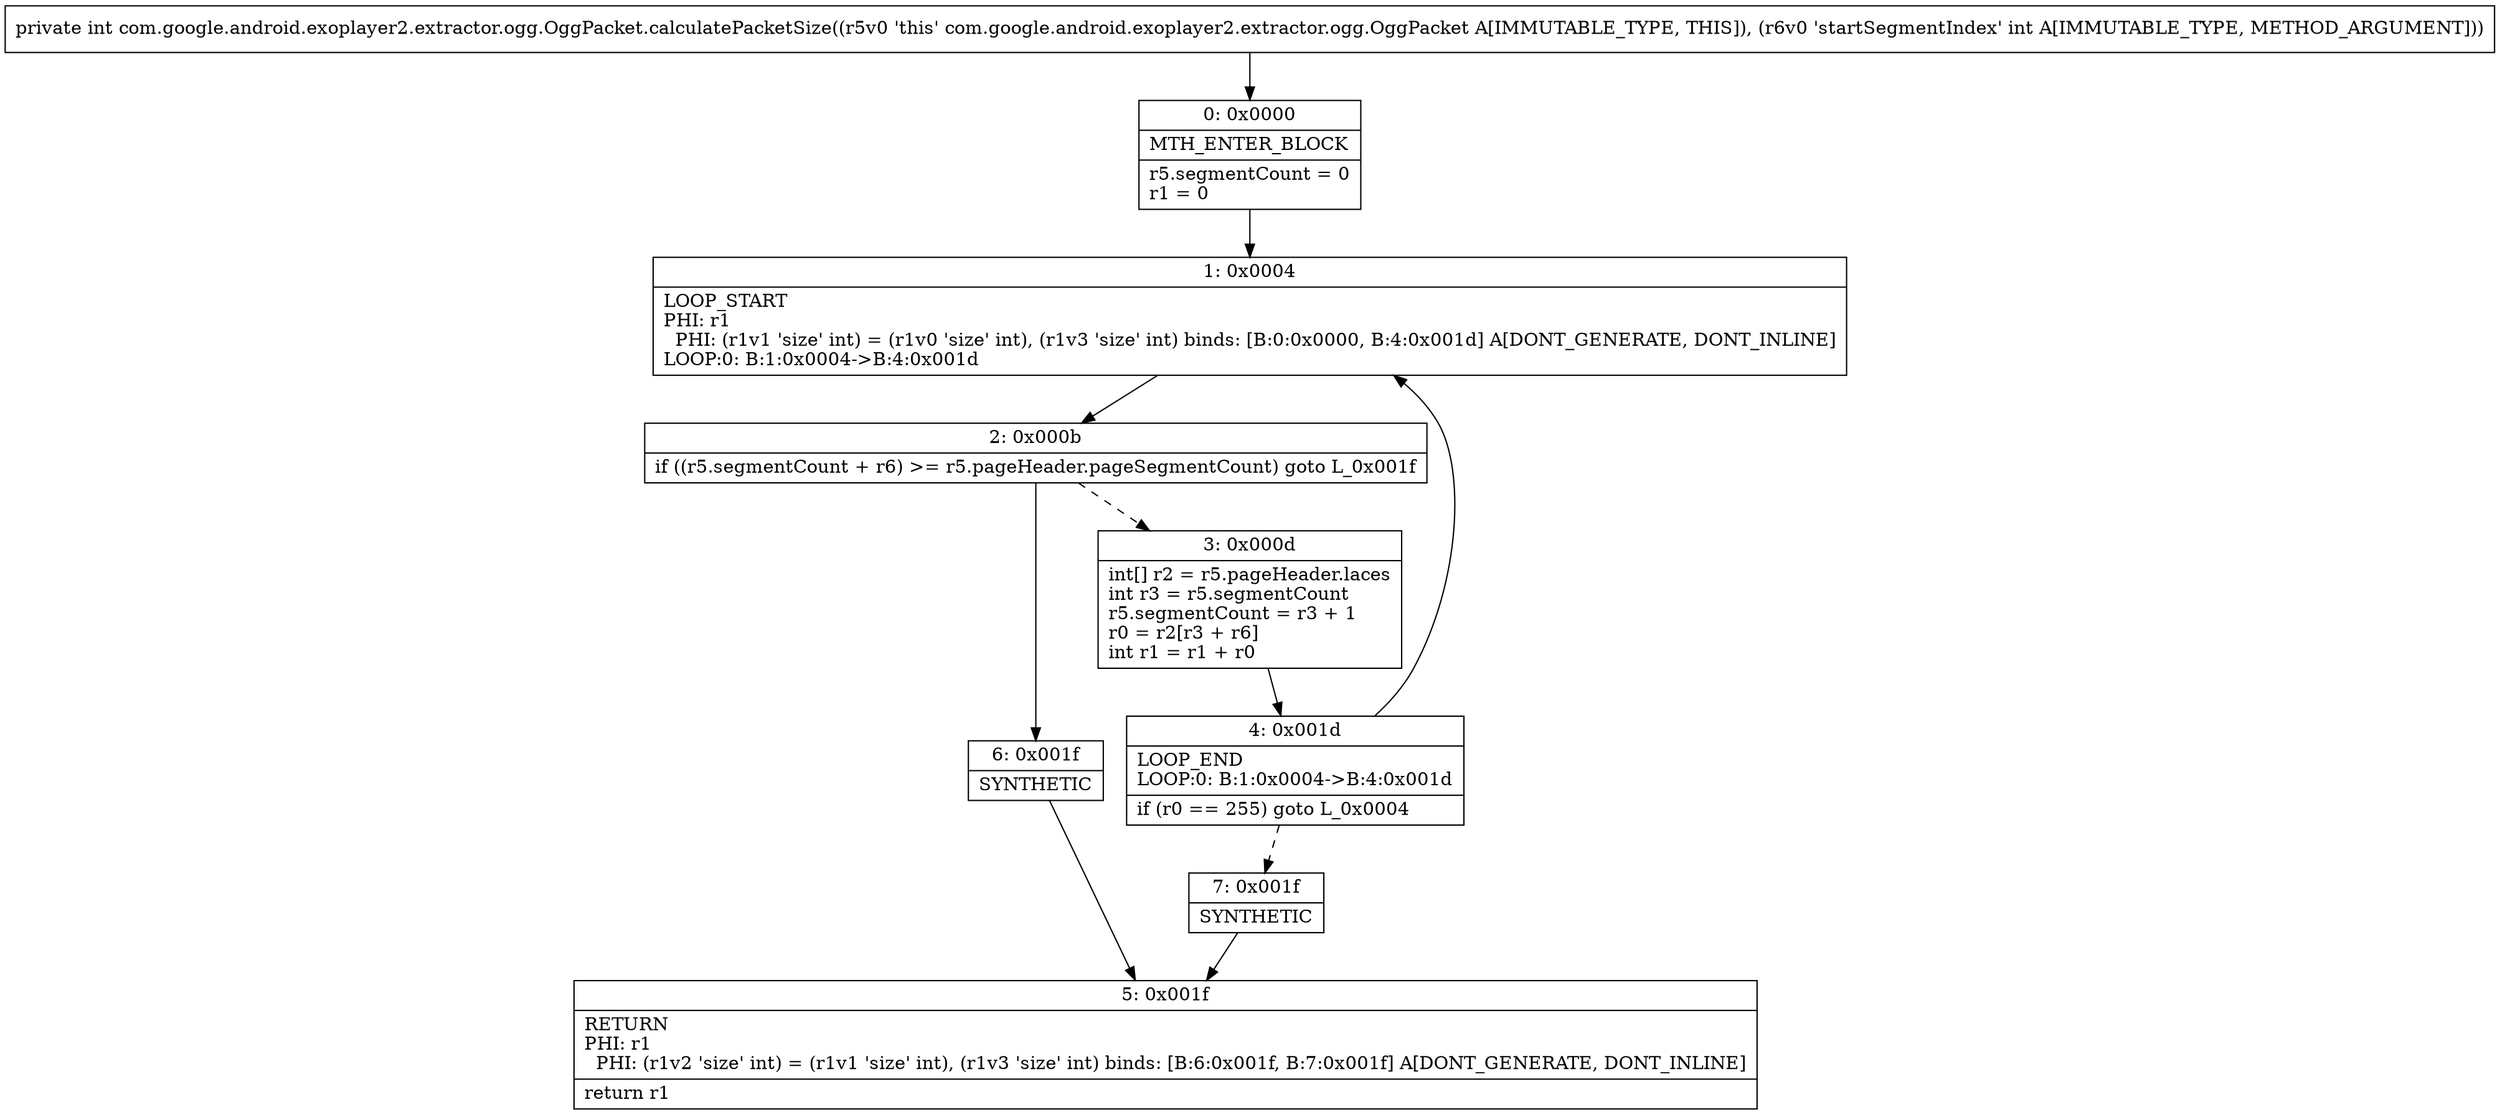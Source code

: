 digraph "CFG forcom.google.android.exoplayer2.extractor.ogg.OggPacket.calculatePacketSize(I)I" {
Node_0 [shape=record,label="{0\:\ 0x0000|MTH_ENTER_BLOCK\l|r5.segmentCount = 0\lr1 = 0\l}"];
Node_1 [shape=record,label="{1\:\ 0x0004|LOOP_START\lPHI: r1 \l  PHI: (r1v1 'size' int) = (r1v0 'size' int), (r1v3 'size' int) binds: [B:0:0x0000, B:4:0x001d] A[DONT_GENERATE, DONT_INLINE]\lLOOP:0: B:1:0x0004\-\>B:4:0x001d\l}"];
Node_2 [shape=record,label="{2\:\ 0x000b|if ((r5.segmentCount + r6) \>= r5.pageHeader.pageSegmentCount) goto L_0x001f\l}"];
Node_3 [shape=record,label="{3\:\ 0x000d|int[] r2 = r5.pageHeader.laces\lint r3 = r5.segmentCount\lr5.segmentCount = r3 + 1\lr0 = r2[r3 + r6]\lint r1 = r1 + r0\l}"];
Node_4 [shape=record,label="{4\:\ 0x001d|LOOP_END\lLOOP:0: B:1:0x0004\-\>B:4:0x001d\l|if (r0 == 255) goto L_0x0004\l}"];
Node_5 [shape=record,label="{5\:\ 0x001f|RETURN\lPHI: r1 \l  PHI: (r1v2 'size' int) = (r1v1 'size' int), (r1v3 'size' int) binds: [B:6:0x001f, B:7:0x001f] A[DONT_GENERATE, DONT_INLINE]\l|return r1\l}"];
Node_6 [shape=record,label="{6\:\ 0x001f|SYNTHETIC\l}"];
Node_7 [shape=record,label="{7\:\ 0x001f|SYNTHETIC\l}"];
MethodNode[shape=record,label="{private int com.google.android.exoplayer2.extractor.ogg.OggPacket.calculatePacketSize((r5v0 'this' com.google.android.exoplayer2.extractor.ogg.OggPacket A[IMMUTABLE_TYPE, THIS]), (r6v0 'startSegmentIndex' int A[IMMUTABLE_TYPE, METHOD_ARGUMENT])) }"];
MethodNode -> Node_0;
Node_0 -> Node_1;
Node_1 -> Node_2;
Node_2 -> Node_3[style=dashed];
Node_2 -> Node_6;
Node_3 -> Node_4;
Node_4 -> Node_1;
Node_4 -> Node_7[style=dashed];
Node_6 -> Node_5;
Node_7 -> Node_5;
}

